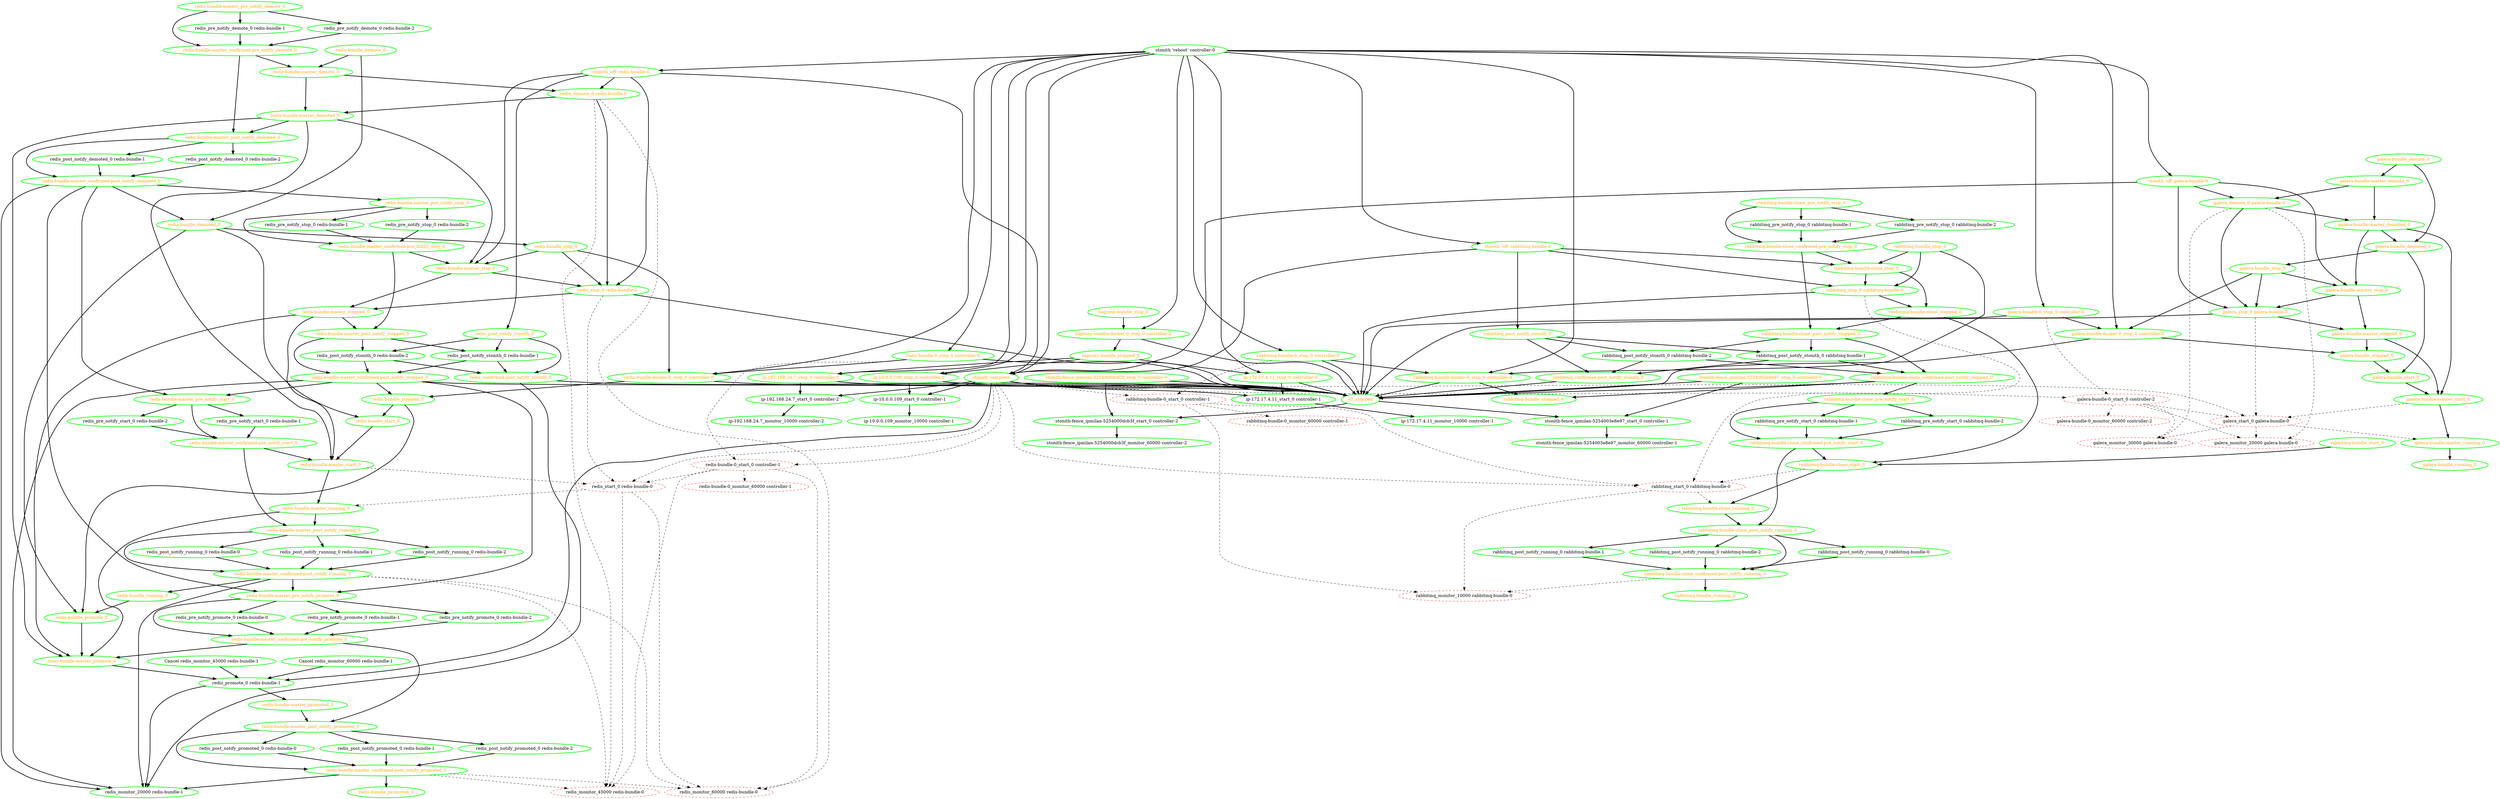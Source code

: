 digraph "g" {
"Cancel redis_monitor_45000 redis-bundle-1" -> "redis_promote_0 redis-bundle-1" [ style = bold]
"Cancel redis_monitor_45000 redis-bundle-1" [ style=bold color="green" fontcolor="black"]
"Cancel redis_monitor_60000 redis-bundle-1" -> "redis_promote_0 redis-bundle-1" [ style = bold]
"Cancel redis_monitor_60000 redis-bundle-1" [ style=bold color="green" fontcolor="black"]
"all_stopped" -> "stonith-fence_ipmilan-5254000dcb3f_start_0 controller-2" [ style = bold]
"all_stopped" -> "stonith-fence_ipmilan-5254003e8e97_start_0 controller-1" [ style = bold]
"all_stopped" [ style=bold color="green" fontcolor="orange"]
"galera-bundle-0_monitor_60000 controller-2" [ style=dashed color="red" fontcolor="black"]
"galera-bundle-0_start_0 controller-2" -> "galera-bundle-0_monitor_60000 controller-2" [ style = dashed]
"galera-bundle-0_start_0 controller-2" -> "galera_monitor_20000 galera-bundle-0" [ style = dashed]
"galera-bundle-0_start_0 controller-2" -> "galera_monitor_30000 galera-bundle-0" [ style = dashed]
"galera-bundle-0_start_0 controller-2" -> "galera_start_0 galera-bundle-0" [ style = dashed]
"galera-bundle-0_start_0 controller-2" [ style=dashed color="red" fontcolor="black"]
"galera-bundle-0_stop_0 controller-0" -> "all_stopped" [ style = bold]
"galera-bundle-0_stop_0 controller-0" -> "galera-bundle-0_start_0 controller-2" [ style = dashed]
"galera-bundle-0_stop_0 controller-0" -> "galera-bundle-docker-0_stop_0 controller-0" [ style = bold]
"galera-bundle-0_stop_0 controller-0" [ style=bold color="green" fontcolor="orange"]
"galera-bundle-docker-0_stop_0 controller-0" -> "all_stopped" [ style = bold]
"galera-bundle-docker-0_stop_0 controller-0" -> "galera-bundle_stopped_0" [ style = bold]
"galera-bundle-docker-0_stop_0 controller-0" [ style=bold color="green" fontcolor="orange"]
"galera-bundle-master_demote_0" -> "galera-bundle-master_demoted_0" [ style = bold]
"galera-bundle-master_demote_0" -> "galera_demote_0 galera-bundle-0" [ style = bold]
"galera-bundle-master_demote_0" [ style=bold color="green" fontcolor="orange"]
"galera-bundle-master_demoted_0" -> "galera-bundle-master_start_0" [ style = bold]
"galera-bundle-master_demoted_0" -> "galera-bundle-master_stop_0" [ style = bold]
"galera-bundle-master_demoted_0" -> "galera-bundle_demoted_0" [ style = bold]
"galera-bundle-master_demoted_0" [ style=bold color="green" fontcolor="orange"]
"galera-bundle-master_running_0" -> "galera-bundle_running_0" [ style = bold]
"galera-bundle-master_running_0" [ style=bold color="green" fontcolor="orange"]
"galera-bundle-master_start_0" -> "galera-bundle-master_running_0" [ style = bold]
"galera-bundle-master_start_0" -> "galera_start_0 galera-bundle-0" [ style = dashed]
"galera-bundle-master_start_0" [ style=bold color="green" fontcolor="orange"]
"galera-bundle-master_stop_0" -> "galera-bundle-master_stopped_0" [ style = bold]
"galera-bundle-master_stop_0" -> "galera_stop_0 galera-bundle-0" [ style = bold]
"galera-bundle-master_stop_0" [ style=bold color="green" fontcolor="orange"]
"galera-bundle-master_stopped_0" -> "galera-bundle-master_start_0" [ style = bold]
"galera-bundle-master_stopped_0" -> "galera-bundle_stopped_0" [ style = bold]
"galera-bundle-master_stopped_0" [ style=bold color="green" fontcolor="orange"]
"galera-bundle_demote_0" -> "galera-bundle-master_demote_0" [ style = bold]
"galera-bundle_demote_0" -> "galera-bundle_demoted_0" [ style = bold]
"galera-bundle_demote_0" [ style=bold color="green" fontcolor="orange"]
"galera-bundle_demoted_0" -> "galera-bundle_start_0" [ style = bold]
"galera-bundle_demoted_0" -> "galera-bundle_stop_0" [ style = bold]
"galera-bundle_demoted_0" [ style=bold color="green" fontcolor="orange"]
"galera-bundle_running_0" [ style=bold color="green" fontcolor="orange"]
"galera-bundle_start_0" -> "galera-bundle-master_start_0" [ style = bold]
"galera-bundle_start_0" [ style=bold color="green" fontcolor="orange"]
"galera-bundle_stop_0" -> "galera-bundle-docker-0_stop_0 controller-0" [ style = bold]
"galera-bundle_stop_0" -> "galera-bundle-master_stop_0" [ style = bold]
"galera-bundle_stop_0" -> "galera_stop_0 galera-bundle-0" [ style = bold]
"galera-bundle_stop_0" [ style=bold color="green" fontcolor="orange"]
"galera-bundle_stopped_0" -> "galera-bundle_start_0" [ style = bold]
"galera-bundle_stopped_0" [ style=bold color="green" fontcolor="orange"]
"galera_demote_0 galera-bundle-0" -> "galera-bundle-master_demoted_0" [ style = bold]
"galera_demote_0 galera-bundle-0" -> "galera_monitor_20000 galera-bundle-0" [ style = dashed]
"galera_demote_0 galera-bundle-0" -> "galera_monitor_30000 galera-bundle-0" [ style = dashed]
"galera_demote_0 galera-bundle-0" -> "galera_stop_0 galera-bundle-0" [ style = bold]
"galera_demote_0 galera-bundle-0" [ style=bold color="green" fontcolor="orange"]
"galera_monitor_20000 galera-bundle-0" [ style=dashed color="red" fontcolor="black"]
"galera_monitor_30000 galera-bundle-0" [ style=dashed color="red" fontcolor="black"]
"galera_start_0 galera-bundle-0" -> "galera-bundle-master_running_0" [ style = dashed]
"galera_start_0 galera-bundle-0" -> "galera_monitor_20000 galera-bundle-0" [ style = dashed]
"galera_start_0 galera-bundle-0" -> "galera_monitor_30000 galera-bundle-0" [ style = dashed]
"galera_start_0 galera-bundle-0" [ style=dashed color="red" fontcolor="black"]
"galera_stop_0 galera-bundle-0" -> "all_stopped" [ style = bold]
"galera_stop_0 galera-bundle-0" -> "galera-bundle-master_stopped_0" [ style = bold]
"galera_stop_0 galera-bundle-0" -> "galera_start_0 galera-bundle-0" [ style = dashed]
"galera_stop_0 galera-bundle-0" [ style=bold color="green" fontcolor="orange"]
"haproxy-bundle-docker-0_stop_0 controller-0" -> "all_stopped" [ style = bold]
"haproxy-bundle-docker-0_stop_0 controller-0" -> "haproxy-bundle_stopped_0" [ style = bold]
"haproxy-bundle-docker-0_stop_0 controller-0" [ style=bold color="green" fontcolor="orange"]
"haproxy-bundle_stop_0" -> "haproxy-bundle-docker-0_stop_0 controller-0" [ style = bold]
"haproxy-bundle_stop_0" [ style=bold color="green" fontcolor="orange"]
"haproxy-bundle_stopped_0" -> "ip-10.0.0.109_stop_0 controller-0" [ style = bold]
"haproxy-bundle_stopped_0" -> "ip-172.17.4.11_stop_0 controller-0" [ style = bold]
"haproxy-bundle_stopped_0" -> "ip-192.168.24.7_stop_0 controller-0" [ style = bold]
"haproxy-bundle_stopped_0" [ style=bold color="green" fontcolor="orange"]
"ip-10.0.0.109_monitor_10000 controller-1" [ style=bold color="green" fontcolor="black"]
"ip-10.0.0.109_start_0 controller-1" -> "ip-10.0.0.109_monitor_10000 controller-1" [ style = bold]
"ip-10.0.0.109_start_0 controller-1" [ style=bold color="green" fontcolor="black"]
"ip-10.0.0.109_stop_0 controller-0" -> "all_stopped" [ style = bold]
"ip-10.0.0.109_stop_0 controller-0" -> "ip-10.0.0.109_start_0 controller-1" [ style = bold]
"ip-10.0.0.109_stop_0 controller-0" [ style=bold color="green" fontcolor="orange"]
"ip-172.17.4.11_monitor_10000 controller-1" [ style=bold color="green" fontcolor="black"]
"ip-172.17.4.11_start_0 controller-1" -> "ip-172.17.4.11_monitor_10000 controller-1" [ style = bold]
"ip-172.17.4.11_start_0 controller-1" [ style=bold color="green" fontcolor="black"]
"ip-172.17.4.11_stop_0 controller-0" -> "all_stopped" [ style = bold]
"ip-172.17.4.11_stop_0 controller-0" -> "ip-172.17.4.11_start_0 controller-1" [ style = bold]
"ip-172.17.4.11_stop_0 controller-0" [ style=bold color="green" fontcolor="orange"]
"ip-192.168.24.7_monitor_10000 controller-2" [ style=bold color="green" fontcolor="black"]
"ip-192.168.24.7_start_0 controller-2" -> "ip-192.168.24.7_monitor_10000 controller-2" [ style = bold]
"ip-192.168.24.7_start_0 controller-2" [ style=bold color="green" fontcolor="black"]
"ip-192.168.24.7_stop_0 controller-0" -> "all_stopped" [ style = bold]
"ip-192.168.24.7_stop_0 controller-0" -> "ip-192.168.24.7_start_0 controller-2" [ style = bold]
"ip-192.168.24.7_stop_0 controller-0" [ style=bold color="green" fontcolor="orange"]
"rabbitmq-bundle-0_monitor_60000 controller-1" [ style=dashed color="red" fontcolor="black"]
"rabbitmq-bundle-0_start_0 controller-1" -> "rabbitmq-bundle-0_monitor_60000 controller-1" [ style = dashed]
"rabbitmq-bundle-0_start_0 controller-1" -> "rabbitmq_monitor_10000 rabbitmq-bundle-0" [ style = dashed]
"rabbitmq-bundle-0_start_0 controller-1" -> "rabbitmq_start_0 rabbitmq-bundle-0" [ style = dashed]
"rabbitmq-bundle-0_start_0 controller-1" [ style=dashed color="red" fontcolor="black"]
"rabbitmq-bundle-0_stop_0 controller-0" -> "all_stopped" [ style = bold]
"rabbitmq-bundle-0_stop_0 controller-0" -> "rabbitmq-bundle-0_start_0 controller-1" [ style = dashed]
"rabbitmq-bundle-0_stop_0 controller-0" -> "rabbitmq-bundle-docker-0_stop_0 controller-0" [ style = bold]
"rabbitmq-bundle-0_stop_0 controller-0" [ style=bold color="green" fontcolor="orange"]
"rabbitmq-bundle-clone_confirmed-post_notify_running_0" -> "rabbitmq-bundle_running_0" [ style = bold]
"rabbitmq-bundle-clone_confirmed-post_notify_running_0" -> "rabbitmq_monitor_10000 rabbitmq-bundle-0" [ style = dashed]
"rabbitmq-bundle-clone_confirmed-post_notify_running_0" [ style=bold color="green" fontcolor="orange"]
"rabbitmq-bundle-clone_confirmed-post_notify_stopped_0" -> "all_stopped" [ style = bold]
"rabbitmq-bundle-clone_confirmed-post_notify_stopped_0" -> "rabbitmq-bundle-clone_pre_notify_start_0" [ style = bold]
"rabbitmq-bundle-clone_confirmed-post_notify_stopped_0" -> "rabbitmq-bundle_stopped_0" [ style = bold]
"rabbitmq-bundle-clone_confirmed-post_notify_stopped_0" [ style=bold color="green" fontcolor="orange"]
"rabbitmq-bundle-clone_confirmed-pre_notify_start_0" -> "rabbitmq-bundle-clone_post_notify_running_0" [ style = bold]
"rabbitmq-bundle-clone_confirmed-pre_notify_start_0" -> "rabbitmq-bundle-clone_start_0" [ style = bold]
"rabbitmq-bundle-clone_confirmed-pre_notify_start_0" [ style=bold color="green" fontcolor="orange"]
"rabbitmq-bundle-clone_confirmed-pre_notify_stop_0" -> "rabbitmq-bundle-clone_post_notify_stopped_0" [ style = bold]
"rabbitmq-bundle-clone_confirmed-pre_notify_stop_0" -> "rabbitmq-bundle-clone_stop_0" [ style = bold]
"rabbitmq-bundle-clone_confirmed-pre_notify_stop_0" [ style=bold color="green" fontcolor="orange"]
"rabbitmq-bundle-clone_post_notify_running_0" -> "rabbitmq-bundle-clone_confirmed-post_notify_running_0" [ style = bold]
"rabbitmq-bundle-clone_post_notify_running_0" -> "rabbitmq_post_notify_running_0 rabbitmq-bundle-0" [ style = bold]
"rabbitmq-bundle-clone_post_notify_running_0" -> "rabbitmq_post_notify_running_0 rabbitmq-bundle-1" [ style = bold]
"rabbitmq-bundle-clone_post_notify_running_0" -> "rabbitmq_post_notify_running_0 rabbitmq-bundle-2" [ style = bold]
"rabbitmq-bundle-clone_post_notify_running_0" [ style=bold color="green" fontcolor="orange"]
"rabbitmq-bundle-clone_post_notify_stopped_0" -> "rabbitmq-bundle-clone_confirmed-post_notify_stopped_0" [ style = bold]
"rabbitmq-bundle-clone_post_notify_stopped_0" -> "rabbitmq_post_notify_stonith_0 rabbitmq-bundle-1" [ style = bold]
"rabbitmq-bundle-clone_post_notify_stopped_0" -> "rabbitmq_post_notify_stonith_0 rabbitmq-bundle-2" [ style = bold]
"rabbitmq-bundle-clone_post_notify_stopped_0" [ style=bold color="green" fontcolor="orange"]
"rabbitmq-bundle-clone_pre_notify_start_0" -> "rabbitmq-bundle-clone_confirmed-pre_notify_start_0" [ style = bold]
"rabbitmq-bundle-clone_pre_notify_start_0" -> "rabbitmq_pre_notify_start_0 rabbitmq-bundle-1" [ style = bold]
"rabbitmq-bundle-clone_pre_notify_start_0" -> "rabbitmq_pre_notify_start_0 rabbitmq-bundle-2" [ style = bold]
"rabbitmq-bundle-clone_pre_notify_start_0" [ style=bold color="green" fontcolor="orange"]
"rabbitmq-bundle-clone_pre_notify_stop_0" -> "rabbitmq-bundle-clone_confirmed-pre_notify_stop_0" [ style = bold]
"rabbitmq-bundle-clone_pre_notify_stop_0" -> "rabbitmq_pre_notify_stop_0 rabbitmq-bundle-1" [ style = bold]
"rabbitmq-bundle-clone_pre_notify_stop_0" -> "rabbitmq_pre_notify_stop_0 rabbitmq-bundle-2" [ style = bold]
"rabbitmq-bundle-clone_pre_notify_stop_0" [ style=bold color="green" fontcolor="orange"]
"rabbitmq-bundle-clone_running_0" -> "rabbitmq-bundle-clone_post_notify_running_0" [ style = bold]
"rabbitmq-bundle-clone_running_0" [ style=bold color="green" fontcolor="orange"]
"rabbitmq-bundle-clone_start_0" -> "rabbitmq-bundle-clone_running_0" [ style = bold]
"rabbitmq-bundle-clone_start_0" -> "rabbitmq_start_0 rabbitmq-bundle-0" [ style = dashed]
"rabbitmq-bundle-clone_start_0" [ style=bold color="green" fontcolor="orange"]
"rabbitmq-bundle-clone_stop_0" -> "rabbitmq-bundle-clone_stopped_0" [ style = bold]
"rabbitmq-bundle-clone_stop_0" -> "rabbitmq_stop_0 rabbitmq-bundle-0" [ style = bold]
"rabbitmq-bundle-clone_stop_0" [ style=bold color="green" fontcolor="orange"]
"rabbitmq-bundle-clone_stopped_0" -> "rabbitmq-bundle-clone_post_notify_stopped_0" [ style = bold]
"rabbitmq-bundle-clone_stopped_0" -> "rabbitmq-bundle-clone_start_0" [ style = bold]
"rabbitmq-bundle-clone_stopped_0" [ style=bold color="green" fontcolor="orange"]
"rabbitmq-bundle-docker-0_stop_0 controller-0" -> "all_stopped" [ style = bold]
"rabbitmq-bundle-docker-0_stop_0 controller-0" -> "rabbitmq-bundle_stopped_0" [ style = bold]
"rabbitmq-bundle-docker-0_stop_0 controller-0" [ style=bold color="green" fontcolor="orange"]
"rabbitmq-bundle_running_0" [ style=bold color="green" fontcolor="orange"]
"rabbitmq-bundle_start_0" -> "rabbitmq-bundle-clone_start_0" [ style = bold]
"rabbitmq-bundle_start_0" [ style=bold color="green" fontcolor="orange"]
"rabbitmq-bundle_stop_0" -> "rabbitmq-bundle-clone_stop_0" [ style = bold]
"rabbitmq-bundle_stop_0" -> "rabbitmq-bundle-docker-0_stop_0 controller-0" [ style = bold]
"rabbitmq-bundle_stop_0" -> "rabbitmq_stop_0 rabbitmq-bundle-0" [ style = bold]
"rabbitmq-bundle_stop_0" [ style=bold color="green" fontcolor="orange"]
"rabbitmq-bundle_stopped_0" [ style=bold color="green" fontcolor="orange"]
"rabbitmq_confirmed-post_notify_stonith_0" -> "all_stopped" [ style = bold]
"rabbitmq_confirmed-post_notify_stonith_0" [ style=bold color="green" fontcolor="orange"]
"rabbitmq_monitor_10000 rabbitmq-bundle-0" [ style=dashed color="red" fontcolor="black"]
"rabbitmq_post_notify_running_0 rabbitmq-bundle-0" -> "rabbitmq-bundle-clone_confirmed-post_notify_running_0" [ style = bold]
"rabbitmq_post_notify_running_0 rabbitmq-bundle-0" [ style=bold color="green" fontcolor="black"]
"rabbitmq_post_notify_running_0 rabbitmq-bundle-1" -> "rabbitmq-bundle-clone_confirmed-post_notify_running_0" [ style = bold]
"rabbitmq_post_notify_running_0 rabbitmq-bundle-1" [ style=bold color="green" fontcolor="black"]
"rabbitmq_post_notify_running_0 rabbitmq-bundle-2" -> "rabbitmq-bundle-clone_confirmed-post_notify_running_0" [ style = bold]
"rabbitmq_post_notify_running_0 rabbitmq-bundle-2" [ style=bold color="green" fontcolor="black"]
"rabbitmq_post_notify_stonith_0 rabbitmq-bundle-1" -> "rabbitmq-bundle-clone_confirmed-post_notify_stopped_0" [ style = bold]
"rabbitmq_post_notify_stonith_0 rabbitmq-bundle-1" -> "rabbitmq_confirmed-post_notify_stonith_0" [ style = bold]
"rabbitmq_post_notify_stonith_0 rabbitmq-bundle-1" [ style=bold color="green" fontcolor="black"]
"rabbitmq_post_notify_stonith_0 rabbitmq-bundle-2" -> "rabbitmq-bundle-clone_confirmed-post_notify_stopped_0" [ style = bold]
"rabbitmq_post_notify_stonith_0 rabbitmq-bundle-2" -> "rabbitmq_confirmed-post_notify_stonith_0" [ style = bold]
"rabbitmq_post_notify_stonith_0 rabbitmq-bundle-2" [ style=bold color="green" fontcolor="black"]
"rabbitmq_post_notify_stonith_0" -> "rabbitmq_confirmed-post_notify_stonith_0" [ style = bold]
"rabbitmq_post_notify_stonith_0" -> "rabbitmq_post_notify_stonith_0 rabbitmq-bundle-1" [ style = bold]
"rabbitmq_post_notify_stonith_0" -> "rabbitmq_post_notify_stonith_0 rabbitmq-bundle-2" [ style = bold]
"rabbitmq_post_notify_stonith_0" [ style=bold color="green" fontcolor="orange"]
"rabbitmq_pre_notify_start_0 rabbitmq-bundle-1" -> "rabbitmq-bundle-clone_confirmed-pre_notify_start_0" [ style = bold]
"rabbitmq_pre_notify_start_0 rabbitmq-bundle-1" [ style=bold color="green" fontcolor="black"]
"rabbitmq_pre_notify_start_0 rabbitmq-bundle-2" -> "rabbitmq-bundle-clone_confirmed-pre_notify_start_0" [ style = bold]
"rabbitmq_pre_notify_start_0 rabbitmq-bundle-2" [ style=bold color="green" fontcolor="black"]
"rabbitmq_pre_notify_stop_0 rabbitmq-bundle-1" -> "rabbitmq-bundle-clone_confirmed-pre_notify_stop_0" [ style = bold]
"rabbitmq_pre_notify_stop_0 rabbitmq-bundle-1" [ style=bold color="green" fontcolor="black"]
"rabbitmq_pre_notify_stop_0 rabbitmq-bundle-2" -> "rabbitmq-bundle-clone_confirmed-pre_notify_stop_0" [ style = bold]
"rabbitmq_pre_notify_stop_0 rabbitmq-bundle-2" [ style=bold color="green" fontcolor="black"]
"rabbitmq_start_0 rabbitmq-bundle-0" -> "rabbitmq-bundle-clone_running_0" [ style = dashed]
"rabbitmq_start_0 rabbitmq-bundle-0" -> "rabbitmq_monitor_10000 rabbitmq-bundle-0" [ style = dashed]
"rabbitmq_start_0 rabbitmq-bundle-0" [ style=dashed color="red" fontcolor="black"]
"rabbitmq_stop_0 rabbitmq-bundle-0" -> "all_stopped" [ style = bold]
"rabbitmq_stop_0 rabbitmq-bundle-0" -> "rabbitmq-bundle-clone_stopped_0" [ style = bold]
"rabbitmq_stop_0 rabbitmq-bundle-0" -> "rabbitmq_start_0 rabbitmq-bundle-0" [ style = dashed]
"rabbitmq_stop_0 rabbitmq-bundle-0" [ style=bold color="green" fontcolor="orange"]
"redis-bundle-0_monitor_60000 controller-1" [ style=dashed color="red" fontcolor="black"]
"redis-bundle-0_start_0 controller-1" -> "redis-bundle-0_monitor_60000 controller-1" [ style = dashed]
"redis-bundle-0_start_0 controller-1" -> "redis_monitor_45000 redis-bundle-0" [ style = dashed]
"redis-bundle-0_start_0 controller-1" -> "redis_monitor_60000 redis-bundle-0" [ style = dashed]
"redis-bundle-0_start_0 controller-1" -> "redis_start_0 redis-bundle-0" [ style = dashed]
"redis-bundle-0_start_0 controller-1" [ style=dashed color="red" fontcolor="black"]
"redis-bundle-0_stop_0 controller-0" -> "all_stopped" [ style = bold]
"redis-bundle-0_stop_0 controller-0" -> "redis-bundle-0_start_0 controller-1" [ style = dashed]
"redis-bundle-0_stop_0 controller-0" -> "redis-bundle-docker-0_stop_0 controller-0" [ style = bold]
"redis-bundle-0_stop_0 controller-0" [ style=bold color="green" fontcolor="orange"]
"redis-bundle-docker-0_stop_0 controller-0" -> "all_stopped" [ style = bold]
"redis-bundle-docker-0_stop_0 controller-0" -> "redis-bundle_stopped_0" [ style = bold]
"redis-bundle-docker-0_stop_0 controller-0" [ style=bold color="green" fontcolor="orange"]
"redis-bundle-master_confirmed-post_notify_demoted_0" -> "redis-bundle-master_pre_notify_promote_0" [ style = bold]
"redis-bundle-master_confirmed-post_notify_demoted_0" -> "redis-bundle-master_pre_notify_start_0" [ style = bold]
"redis-bundle-master_confirmed-post_notify_demoted_0" -> "redis-bundle-master_pre_notify_stop_0" [ style = bold]
"redis-bundle-master_confirmed-post_notify_demoted_0" -> "redis-bundle_demoted_0" [ style = bold]
"redis-bundle-master_confirmed-post_notify_demoted_0" -> "redis_monitor_20000 redis-bundle-1" [ style = bold]
"redis-bundle-master_confirmed-post_notify_demoted_0" [ style=bold color="green" fontcolor="orange"]
"redis-bundle-master_confirmed-post_notify_promoted_0" -> "redis-bundle_promoted_0" [ style = bold]
"redis-bundle-master_confirmed-post_notify_promoted_0" -> "redis_monitor_20000 redis-bundle-1" [ style = bold]
"redis-bundle-master_confirmed-post_notify_promoted_0" -> "redis_monitor_45000 redis-bundle-0" [ style = dashed]
"redis-bundle-master_confirmed-post_notify_promoted_0" -> "redis_monitor_60000 redis-bundle-0" [ style = dashed]
"redis-bundle-master_confirmed-post_notify_promoted_0" [ style=bold color="green" fontcolor="orange"]
"redis-bundle-master_confirmed-post_notify_running_0" -> "redis-bundle-master_pre_notify_promote_0" [ style = bold]
"redis-bundle-master_confirmed-post_notify_running_0" -> "redis-bundle_running_0" [ style = bold]
"redis-bundle-master_confirmed-post_notify_running_0" -> "redis_monitor_20000 redis-bundle-1" [ style = bold]
"redis-bundle-master_confirmed-post_notify_running_0" -> "redis_monitor_45000 redis-bundle-0" [ style = dashed]
"redis-bundle-master_confirmed-post_notify_running_0" -> "redis_monitor_60000 redis-bundle-0" [ style = dashed]
"redis-bundle-master_confirmed-post_notify_running_0" [ style=bold color="green" fontcolor="orange"]
"redis-bundle-master_confirmed-post_notify_stopped_0" -> "all_stopped" [ style = bold]
"redis-bundle-master_confirmed-post_notify_stopped_0" -> "redis-bundle-master_pre_notify_promote_0" [ style = bold]
"redis-bundle-master_confirmed-post_notify_stopped_0" -> "redis-bundle-master_pre_notify_start_0" [ style = bold]
"redis-bundle-master_confirmed-post_notify_stopped_0" -> "redis-bundle_stopped_0" [ style = bold]
"redis-bundle-master_confirmed-post_notify_stopped_0" -> "redis_monitor_20000 redis-bundle-1" [ style = bold]
"redis-bundle-master_confirmed-post_notify_stopped_0" [ style=bold color="green" fontcolor="orange"]
"redis-bundle-master_confirmed-pre_notify_demote_0" -> "redis-bundle-master_demote_0" [ style = bold]
"redis-bundle-master_confirmed-pre_notify_demote_0" -> "redis-bundle-master_post_notify_demoted_0" [ style = bold]
"redis-bundle-master_confirmed-pre_notify_demote_0" [ style=bold color="green" fontcolor="orange"]
"redis-bundle-master_confirmed-pre_notify_promote_0" -> "redis-bundle-master_post_notify_promoted_0" [ style = bold]
"redis-bundle-master_confirmed-pre_notify_promote_0" -> "redis-bundle-master_promote_0" [ style = bold]
"redis-bundle-master_confirmed-pre_notify_promote_0" [ style=bold color="green" fontcolor="orange"]
"redis-bundle-master_confirmed-pre_notify_start_0" -> "redis-bundle-master_post_notify_running_0" [ style = bold]
"redis-bundle-master_confirmed-pre_notify_start_0" -> "redis-bundle-master_start_0" [ style = bold]
"redis-bundle-master_confirmed-pre_notify_start_0" [ style=bold color="green" fontcolor="orange"]
"redis-bundle-master_confirmed-pre_notify_stop_0" -> "redis-bundle-master_post_notify_stopped_0" [ style = bold]
"redis-bundle-master_confirmed-pre_notify_stop_0" -> "redis-bundle-master_stop_0" [ style = bold]
"redis-bundle-master_confirmed-pre_notify_stop_0" [ style=bold color="green" fontcolor="orange"]
"redis-bundle-master_demote_0" -> "redis-bundle-master_demoted_0" [ style = bold]
"redis-bundle-master_demote_0" -> "redis_demote_0 redis-bundle-0" [ style = bold]
"redis-bundle-master_demote_0" [ style=bold color="green" fontcolor="orange"]
"redis-bundle-master_demoted_0" -> "redis-bundle-master_post_notify_demoted_0" [ style = bold]
"redis-bundle-master_demoted_0" -> "redis-bundle-master_promote_0" [ style = bold]
"redis-bundle-master_demoted_0" -> "redis-bundle-master_start_0" [ style = bold]
"redis-bundle-master_demoted_0" -> "redis-bundle-master_stop_0" [ style = bold]
"redis-bundle-master_demoted_0" [ style=bold color="green" fontcolor="orange"]
"redis-bundle-master_post_notify_demoted_0" -> "redis-bundle-master_confirmed-post_notify_demoted_0" [ style = bold]
"redis-bundle-master_post_notify_demoted_0" -> "redis_post_notify_demoted_0 redis-bundle-1" [ style = bold]
"redis-bundle-master_post_notify_demoted_0" -> "redis_post_notify_demoted_0 redis-bundle-2" [ style = bold]
"redis-bundle-master_post_notify_demoted_0" [ style=bold color="green" fontcolor="orange"]
"redis-bundle-master_post_notify_promoted_0" -> "redis-bundle-master_confirmed-post_notify_promoted_0" [ style = bold]
"redis-bundle-master_post_notify_promoted_0" -> "redis_post_notify_promoted_0 redis-bundle-0" [ style = bold]
"redis-bundle-master_post_notify_promoted_0" -> "redis_post_notify_promoted_0 redis-bundle-1" [ style = bold]
"redis-bundle-master_post_notify_promoted_0" -> "redis_post_notify_promoted_0 redis-bundle-2" [ style = bold]
"redis-bundle-master_post_notify_promoted_0" [ style=bold color="green" fontcolor="orange"]
"redis-bundle-master_post_notify_running_0" -> "redis-bundle-master_confirmed-post_notify_running_0" [ style = bold]
"redis-bundle-master_post_notify_running_0" -> "redis_post_notify_running_0 redis-bundle-0" [ style = bold]
"redis-bundle-master_post_notify_running_0" -> "redis_post_notify_running_0 redis-bundle-1" [ style = bold]
"redis-bundle-master_post_notify_running_0" -> "redis_post_notify_running_0 redis-bundle-2" [ style = bold]
"redis-bundle-master_post_notify_running_0" [ style=bold color="green" fontcolor="orange"]
"redis-bundle-master_post_notify_stopped_0" -> "redis-bundle-master_confirmed-post_notify_stopped_0" [ style = bold]
"redis-bundle-master_post_notify_stopped_0" -> "redis_post_notify_stonith_0 redis-bundle-1" [ style = bold]
"redis-bundle-master_post_notify_stopped_0" -> "redis_post_notify_stonith_0 redis-bundle-2" [ style = bold]
"redis-bundle-master_post_notify_stopped_0" [ style=bold color="green" fontcolor="orange"]
"redis-bundle-master_pre_notify_demote_0" -> "redis-bundle-master_confirmed-pre_notify_demote_0" [ style = bold]
"redis-bundle-master_pre_notify_demote_0" -> "redis_pre_notify_demote_0 redis-bundle-1" [ style = bold]
"redis-bundle-master_pre_notify_demote_0" -> "redis_pre_notify_demote_0 redis-bundle-2" [ style = bold]
"redis-bundle-master_pre_notify_demote_0" [ style=bold color="green" fontcolor="orange"]
"redis-bundle-master_pre_notify_promote_0" -> "redis-bundle-master_confirmed-pre_notify_promote_0" [ style = bold]
"redis-bundle-master_pre_notify_promote_0" -> "redis_pre_notify_promote_0 redis-bundle-0" [ style = bold]
"redis-bundle-master_pre_notify_promote_0" -> "redis_pre_notify_promote_0 redis-bundle-1" [ style = bold]
"redis-bundle-master_pre_notify_promote_0" -> "redis_pre_notify_promote_0 redis-bundle-2" [ style = bold]
"redis-bundle-master_pre_notify_promote_0" [ style=bold color="green" fontcolor="orange"]
"redis-bundle-master_pre_notify_start_0" -> "redis-bundle-master_confirmed-pre_notify_start_0" [ style = bold]
"redis-bundle-master_pre_notify_start_0" -> "redis_pre_notify_start_0 redis-bundle-1" [ style = bold]
"redis-bundle-master_pre_notify_start_0" -> "redis_pre_notify_start_0 redis-bundle-2" [ style = bold]
"redis-bundle-master_pre_notify_start_0" [ style=bold color="green" fontcolor="orange"]
"redis-bundle-master_pre_notify_stop_0" -> "redis-bundle-master_confirmed-pre_notify_stop_0" [ style = bold]
"redis-bundle-master_pre_notify_stop_0" -> "redis_pre_notify_stop_0 redis-bundle-1" [ style = bold]
"redis-bundle-master_pre_notify_stop_0" -> "redis_pre_notify_stop_0 redis-bundle-2" [ style = bold]
"redis-bundle-master_pre_notify_stop_0" [ style=bold color="green" fontcolor="orange"]
"redis-bundle-master_promote_0" -> "redis_promote_0 redis-bundle-1" [ style = bold]
"redis-bundle-master_promote_0" [ style=bold color="green" fontcolor="orange"]
"redis-bundle-master_promoted_0" -> "redis-bundle-master_post_notify_promoted_0" [ style = bold]
"redis-bundle-master_promoted_0" [ style=bold color="green" fontcolor="orange"]
"redis-bundle-master_running_0" -> "redis-bundle-master_post_notify_running_0" [ style = bold]
"redis-bundle-master_running_0" -> "redis-bundle-master_promote_0" [ style = bold]
"redis-bundle-master_running_0" [ style=bold color="green" fontcolor="orange"]
"redis-bundle-master_start_0" -> "redis-bundle-master_running_0" [ style = bold]
"redis-bundle-master_start_0" -> "redis_start_0 redis-bundle-0" [ style = dashed]
"redis-bundle-master_start_0" [ style=bold color="green" fontcolor="orange"]
"redis-bundle-master_stop_0" -> "redis-bundle-master_stopped_0" [ style = bold]
"redis-bundle-master_stop_0" -> "redis_stop_0 redis-bundle-0" [ style = bold]
"redis-bundle-master_stop_0" [ style=bold color="green" fontcolor="orange"]
"redis-bundle-master_stopped_0" -> "redis-bundle-master_post_notify_stopped_0" [ style = bold]
"redis-bundle-master_stopped_0" -> "redis-bundle-master_promote_0" [ style = bold]
"redis-bundle-master_stopped_0" -> "redis-bundle-master_start_0" [ style = bold]
"redis-bundle-master_stopped_0" [ style=bold color="green" fontcolor="orange"]
"redis-bundle_demote_0" -> "redis-bundle-master_demote_0" [ style = bold]
"redis-bundle_demote_0" -> "redis-bundle_demoted_0" [ style = bold]
"redis-bundle_demote_0" [ style=bold color="green" fontcolor="orange"]
"redis-bundle_demoted_0" -> "redis-bundle_promote_0" [ style = bold]
"redis-bundle_demoted_0" -> "redis-bundle_start_0" [ style = bold]
"redis-bundle_demoted_0" -> "redis-bundle_stop_0" [ style = bold]
"redis-bundle_demoted_0" [ style=bold color="green" fontcolor="orange"]
"redis-bundle_promote_0" -> "redis-bundle-master_promote_0" [ style = bold]
"redis-bundle_promote_0" [ style=bold color="green" fontcolor="orange"]
"redis-bundle_promoted_0" [ style=bold color="green" fontcolor="orange"]
"redis-bundle_running_0" -> "redis-bundle_promote_0" [ style = bold]
"redis-bundle_running_0" [ style=bold color="green" fontcolor="orange"]
"redis-bundle_start_0" -> "redis-bundle-master_start_0" [ style = bold]
"redis-bundle_start_0" [ style=bold color="green" fontcolor="orange"]
"redis-bundle_stop_0" -> "redis-bundle-docker-0_stop_0 controller-0" [ style = bold]
"redis-bundle_stop_0" -> "redis-bundle-master_stop_0" [ style = bold]
"redis-bundle_stop_0" -> "redis_stop_0 redis-bundle-0" [ style = bold]
"redis-bundle_stop_0" [ style=bold color="green" fontcolor="orange"]
"redis-bundle_stopped_0" -> "redis-bundle_promote_0" [ style = bold]
"redis-bundle_stopped_0" -> "redis-bundle_start_0" [ style = bold]
"redis-bundle_stopped_0" [ style=bold color="green" fontcolor="orange"]
"redis_confirmed-post_notify_stonith_0" -> "all_stopped" [ style = bold]
"redis_confirmed-post_notify_stonith_0" -> "redis_monitor_20000 redis-bundle-1" [ style = bold]
"redis_confirmed-post_notify_stonith_0" [ style=bold color="green" fontcolor="orange"]
"redis_demote_0 redis-bundle-0" -> "redis-bundle-master_demoted_0" [ style = bold]
"redis_demote_0 redis-bundle-0" -> "redis_monitor_45000 redis-bundle-0" [ style = dashed]
"redis_demote_0 redis-bundle-0" -> "redis_monitor_60000 redis-bundle-0" [ style = dashed]
"redis_demote_0 redis-bundle-0" -> "redis_stop_0 redis-bundle-0" [ style = bold]
"redis_demote_0 redis-bundle-0" [ style=bold color="green" fontcolor="orange"]
"redis_monitor_20000 redis-bundle-1" [ style=bold color="green" fontcolor="black"]
"redis_monitor_45000 redis-bundle-0" [ style=dashed color="red" fontcolor="black"]
"redis_monitor_60000 redis-bundle-0" [ style=dashed color="red" fontcolor="black"]
"redis_post_notify_demoted_0 redis-bundle-1" -> "redis-bundle-master_confirmed-post_notify_demoted_0" [ style = bold]
"redis_post_notify_demoted_0 redis-bundle-1" [ style=bold color="green" fontcolor="black"]
"redis_post_notify_demoted_0 redis-bundle-2" -> "redis-bundle-master_confirmed-post_notify_demoted_0" [ style = bold]
"redis_post_notify_demoted_0 redis-bundle-2" [ style=bold color="green" fontcolor="black"]
"redis_post_notify_promoted_0 redis-bundle-0" -> "redis-bundle-master_confirmed-post_notify_promoted_0" [ style = bold]
"redis_post_notify_promoted_0 redis-bundle-0" [ style=bold color="green" fontcolor="black"]
"redis_post_notify_promoted_0 redis-bundle-1" -> "redis-bundle-master_confirmed-post_notify_promoted_0" [ style = bold]
"redis_post_notify_promoted_0 redis-bundle-1" [ style=bold color="green" fontcolor="black"]
"redis_post_notify_promoted_0 redis-bundle-2" -> "redis-bundle-master_confirmed-post_notify_promoted_0" [ style = bold]
"redis_post_notify_promoted_0 redis-bundle-2" [ style=bold color="green" fontcolor="black"]
"redis_post_notify_running_0 redis-bundle-0" -> "redis-bundle-master_confirmed-post_notify_running_0" [ style = bold]
"redis_post_notify_running_0 redis-bundle-0" [ style=bold color="green" fontcolor="black"]
"redis_post_notify_running_0 redis-bundle-1" -> "redis-bundle-master_confirmed-post_notify_running_0" [ style = bold]
"redis_post_notify_running_0 redis-bundle-1" [ style=bold color="green" fontcolor="black"]
"redis_post_notify_running_0 redis-bundle-2" -> "redis-bundle-master_confirmed-post_notify_running_0" [ style = bold]
"redis_post_notify_running_0 redis-bundle-2" [ style=bold color="green" fontcolor="black"]
"redis_post_notify_stonith_0 redis-bundle-1" -> "redis-bundle-master_confirmed-post_notify_stopped_0" [ style = bold]
"redis_post_notify_stonith_0 redis-bundle-1" -> "redis_confirmed-post_notify_stonith_0" [ style = bold]
"redis_post_notify_stonith_0 redis-bundle-1" [ style=bold color="green" fontcolor="black"]
"redis_post_notify_stonith_0 redis-bundle-2" -> "redis-bundle-master_confirmed-post_notify_stopped_0" [ style = bold]
"redis_post_notify_stonith_0 redis-bundle-2" -> "redis_confirmed-post_notify_stonith_0" [ style = bold]
"redis_post_notify_stonith_0 redis-bundle-2" [ style=bold color="green" fontcolor="black"]
"redis_post_notify_stonith_0" -> "redis_confirmed-post_notify_stonith_0" [ style = bold]
"redis_post_notify_stonith_0" -> "redis_post_notify_stonith_0 redis-bundle-1" [ style = bold]
"redis_post_notify_stonith_0" -> "redis_post_notify_stonith_0 redis-bundle-2" [ style = bold]
"redis_post_notify_stonith_0" [ style=bold color="green" fontcolor="orange"]
"redis_pre_notify_demote_0 redis-bundle-1" -> "redis-bundle-master_confirmed-pre_notify_demote_0" [ style = bold]
"redis_pre_notify_demote_0 redis-bundle-1" [ style=bold color="green" fontcolor="black"]
"redis_pre_notify_demote_0 redis-bundle-2" -> "redis-bundle-master_confirmed-pre_notify_demote_0" [ style = bold]
"redis_pre_notify_demote_0 redis-bundle-2" [ style=bold color="green" fontcolor="black"]
"redis_pre_notify_promote_0 redis-bundle-0" -> "redis-bundle-master_confirmed-pre_notify_promote_0" [ style = bold]
"redis_pre_notify_promote_0 redis-bundle-0" [ style=bold color="green" fontcolor="black"]
"redis_pre_notify_promote_0 redis-bundle-1" -> "redis-bundle-master_confirmed-pre_notify_promote_0" [ style = bold]
"redis_pre_notify_promote_0 redis-bundle-1" [ style=bold color="green" fontcolor="black"]
"redis_pre_notify_promote_0 redis-bundle-2" -> "redis-bundle-master_confirmed-pre_notify_promote_0" [ style = bold]
"redis_pre_notify_promote_0 redis-bundle-2" [ style=bold color="green" fontcolor="black"]
"redis_pre_notify_start_0 redis-bundle-1" -> "redis-bundle-master_confirmed-pre_notify_start_0" [ style = bold]
"redis_pre_notify_start_0 redis-bundle-1" [ style=bold color="green" fontcolor="black"]
"redis_pre_notify_start_0 redis-bundle-2" -> "redis-bundle-master_confirmed-pre_notify_start_0" [ style = bold]
"redis_pre_notify_start_0 redis-bundle-2" [ style=bold color="green" fontcolor="black"]
"redis_pre_notify_stop_0 redis-bundle-1" -> "redis-bundle-master_confirmed-pre_notify_stop_0" [ style = bold]
"redis_pre_notify_stop_0 redis-bundle-1" [ style=bold color="green" fontcolor="black"]
"redis_pre_notify_stop_0 redis-bundle-2" -> "redis-bundle-master_confirmed-pre_notify_stop_0" [ style = bold]
"redis_pre_notify_stop_0 redis-bundle-2" [ style=bold color="green" fontcolor="black"]
"redis_promote_0 redis-bundle-1" -> "redis-bundle-master_promoted_0" [ style = bold]
"redis_promote_0 redis-bundle-1" -> "redis_monitor_20000 redis-bundle-1" [ style = bold]
"redis_promote_0 redis-bundle-1" [ style=bold color="green" fontcolor="black"]
"redis_start_0 redis-bundle-0" -> "redis-bundle-master_running_0" [ style = dashed]
"redis_start_0 redis-bundle-0" -> "redis_monitor_45000 redis-bundle-0" [ style = dashed]
"redis_start_0 redis-bundle-0" -> "redis_monitor_60000 redis-bundle-0" [ style = dashed]
"redis_start_0 redis-bundle-0" [ style=dashed color="red" fontcolor="black"]
"redis_stop_0 redis-bundle-0" -> "all_stopped" [ style = bold]
"redis_stop_0 redis-bundle-0" -> "redis-bundle-master_stopped_0" [ style = bold]
"redis_stop_0 redis-bundle-0" -> "redis_start_0 redis-bundle-0" [ style = dashed]
"redis_stop_0 redis-bundle-0" [ style=bold color="green" fontcolor="orange"]
"stonith 'off' galera-bundle-0" -> "galera-bundle-master_stop_0" [ style = bold]
"stonith 'off' galera-bundle-0" -> "galera_demote_0 galera-bundle-0" [ style = bold]
"stonith 'off' galera-bundle-0" -> "galera_stop_0 galera-bundle-0" [ style = bold]
"stonith 'off' galera-bundle-0" -> "stonith_complete" [ style = bold]
"stonith 'off' galera-bundle-0" [ style=bold color="green" fontcolor="orange"]
"stonith 'off' rabbitmq-bundle-0" -> "rabbitmq-bundle-clone_stop_0" [ style = bold]
"stonith 'off' rabbitmq-bundle-0" -> "rabbitmq_post_notify_stonith_0" [ style = bold]
"stonith 'off' rabbitmq-bundle-0" -> "rabbitmq_stop_0 rabbitmq-bundle-0" [ style = bold]
"stonith 'off' rabbitmq-bundle-0" -> "stonith_complete" [ style = bold]
"stonith 'off' rabbitmq-bundle-0" [ style=bold color="green" fontcolor="orange"]
"stonith 'off' redis-bundle-0" -> "redis-bundle-master_stop_0" [ style = bold]
"stonith 'off' redis-bundle-0" -> "redis_demote_0 redis-bundle-0" [ style = bold]
"stonith 'off' redis-bundle-0" -> "redis_post_notify_stonith_0" [ style = bold]
"stonith 'off' redis-bundle-0" -> "redis_stop_0 redis-bundle-0" [ style = bold]
"stonith 'off' redis-bundle-0" -> "stonith_complete" [ style = bold]
"stonith 'off' redis-bundle-0" [ style=bold color="green" fontcolor="orange"]
"stonith 'reboot' controller-0" -> "galera-bundle-0_stop_0 controller-0" [ style = bold]
"stonith 'reboot' controller-0" -> "galera-bundle-docker-0_stop_0 controller-0" [ style = bold]
"stonith 'reboot' controller-0" -> "haproxy-bundle-docker-0_stop_0 controller-0" [ style = bold]
"stonith 'reboot' controller-0" -> "ip-10.0.0.109_stop_0 controller-0" [ style = bold]
"stonith 'reboot' controller-0" -> "ip-172.17.4.11_stop_0 controller-0" [ style = bold]
"stonith 'reboot' controller-0" -> "ip-192.168.24.7_stop_0 controller-0" [ style = bold]
"stonith 'reboot' controller-0" -> "rabbitmq-bundle-0_stop_0 controller-0" [ style = bold]
"stonith 'reboot' controller-0" -> "rabbitmq-bundle-docker-0_stop_0 controller-0" [ style = bold]
"stonith 'reboot' controller-0" -> "redis-bundle-0_stop_0 controller-0" [ style = bold]
"stonith 'reboot' controller-0" -> "redis-bundle-docker-0_stop_0 controller-0" [ style = bold]
"stonith 'reboot' controller-0" -> "stonith 'off' galera-bundle-0" [ style = bold]
"stonith 'reboot' controller-0" -> "stonith 'off' rabbitmq-bundle-0" [ style = bold]
"stonith 'reboot' controller-0" -> "stonith 'off' redis-bundle-0" [ style = bold]
"stonith 'reboot' controller-0" -> "stonith_complete" [ style = bold]
"stonith 'reboot' controller-0" [ style=bold color="green" fontcolor="black"]
"stonith-fence_ipmilan-5254000dcb3f_monitor_60000 controller-2" [ style=bold color="green" fontcolor="black"]
"stonith-fence_ipmilan-5254000dcb3f_start_0 controller-2" -> "stonith-fence_ipmilan-5254000dcb3f_monitor_60000 controller-2" [ style = bold]
"stonith-fence_ipmilan-5254000dcb3f_start_0 controller-2" [ style=bold color="green" fontcolor="black"]
"stonith-fence_ipmilan-5254000dcb3f_stop_0 controller-0" -> "all_stopped" [ style = bold]
"stonith-fence_ipmilan-5254000dcb3f_stop_0 controller-0" -> "stonith-fence_ipmilan-5254000dcb3f_start_0 controller-2" [ style = bold]
"stonith-fence_ipmilan-5254000dcb3f_stop_0 controller-0" [ style=bold color="green" fontcolor="orange"]
"stonith-fence_ipmilan-5254003e8e97_monitor_60000 controller-1" [ style=bold color="green" fontcolor="black"]
"stonith-fence_ipmilan-5254003e8e97_start_0 controller-1" -> "stonith-fence_ipmilan-5254003e8e97_monitor_60000 controller-1" [ style = bold]
"stonith-fence_ipmilan-5254003e8e97_start_0 controller-1" [ style=bold color="green" fontcolor="black"]
"stonith-fence_ipmilan-5254003e8e97_stop_0 controller-0" -> "all_stopped" [ style = bold]
"stonith-fence_ipmilan-5254003e8e97_stop_0 controller-0" -> "stonith-fence_ipmilan-5254003e8e97_start_0 controller-1" [ style = bold]
"stonith-fence_ipmilan-5254003e8e97_stop_0 controller-0" [ style=bold color="green" fontcolor="orange"]
"stonith_complete" -> "all_stopped" [ style = bold]
"stonith_complete" -> "galera-bundle-0_start_0 controller-2" [ style = dashed]
"stonith_complete" -> "galera_start_0 galera-bundle-0" [ style = dashed]
"stonith_complete" -> "ip-10.0.0.109_start_0 controller-1" [ style = bold]
"stonith_complete" -> "ip-172.17.4.11_start_0 controller-1" [ style = bold]
"stonith_complete" -> "ip-192.168.24.7_start_0 controller-2" [ style = bold]
"stonith_complete" -> "rabbitmq-bundle-0_start_0 controller-1" [ style = dashed]
"stonith_complete" -> "rabbitmq_start_0 rabbitmq-bundle-0" [ style = dashed]
"stonith_complete" -> "redis-bundle-0_start_0 controller-1" [ style = dashed]
"stonith_complete" -> "redis_promote_0 redis-bundle-1" [ style = bold]
"stonith_complete" -> "redis_start_0 redis-bundle-0" [ style = dashed]
"stonith_complete" [ style=bold color="green" fontcolor="orange"]
}
